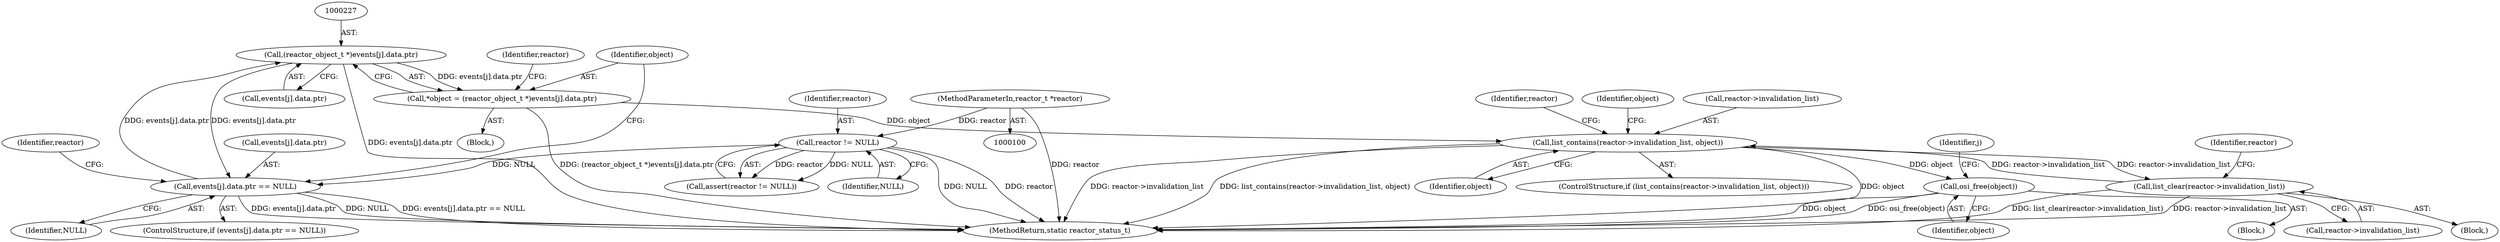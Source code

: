 digraph "0_Android_472271b153c5dc53c28beac55480a8d8434b2d5c_59@array" {
"1000226" [label="(Call,(reactor_object_t *)events[j].data.ptr)"];
"1000199" [label="(Call,events[j].data.ptr == NULL)"];
"1000226" [label="(Call,(reactor_object_t *)events[j].data.ptr)"];
"1000105" [label="(Call,reactor != NULL)"];
"1000101" [label="(MethodParameterIn,reactor_t *reactor)"];
"1000224" [label="(Call,*object = (reactor_object_t *)events[j].data.ptr)"];
"1000241" [label="(Call,list_contains(reactor->invalidation_list, object))"];
"1000139" [label="(Call,list_clear(reactor->invalidation_list))"];
"1000326" [label="(Call,osi_free(object))"];
"1000327" [label="(Identifier,object)"];
"1000197" [label="(Block,)"];
"1000139" [label="(Call,list_clear(reactor->invalidation_list))"];
"1000242" [label="(Call,reactor->invalidation_list)"];
"1000326" [label="(Call,osi_free(object))"];
"1000198" [label="(ControlStructure,if (events[j].data.ptr == NULL))"];
"1000250" [label="(Identifier,reactor)"];
"1000224" [label="(Call,*object = (reactor_object_t *)events[j].data.ptr)"];
"1000196" [label="(Identifier,j)"];
"1000335" [label="(MethodReturn,static reactor_status_t)"];
"1000212" [label="(Identifier,reactor)"];
"1000256" [label="(Identifier,object)"];
"1000225" [label="(Identifier,object)"];
"1000104" [label="(Call,assert(reactor != NULL))"];
"1000140" [label="(Call,reactor->invalidation_list)"];
"1000101" [label="(MethodParameterIn,reactor_t *reactor)"];
"1000200" [label="(Call,events[j].data.ptr)"];
"1000320" [label="(Block,)"];
"1000146" [label="(Identifier,reactor)"];
"1000245" [label="(Identifier,object)"];
"1000133" [label="(Block,)"];
"1000240" [label="(ControlStructure,if (list_contains(reactor->invalidation_list, object)))"];
"1000207" [label="(Identifier,NULL)"];
"1000107" [label="(Identifier,NULL)"];
"1000106" [label="(Identifier,reactor)"];
"1000228" [label="(Call,events[j].data.ptr)"];
"1000241" [label="(Call,list_contains(reactor->invalidation_list, object))"];
"1000238" [label="(Identifier,reactor)"];
"1000226" [label="(Call,(reactor_object_t *)events[j].data.ptr)"];
"1000105" [label="(Call,reactor != NULL)"];
"1000199" [label="(Call,events[j].data.ptr == NULL)"];
"1000226" -> "1000224"  [label="AST: "];
"1000226" -> "1000228"  [label="CFG: "];
"1000227" -> "1000226"  [label="AST: "];
"1000228" -> "1000226"  [label="AST: "];
"1000224" -> "1000226"  [label="CFG: "];
"1000226" -> "1000335"  [label="DDG: events[j].data.ptr"];
"1000226" -> "1000199"  [label="DDG: events[j].data.ptr"];
"1000226" -> "1000224"  [label="DDG: events[j].data.ptr"];
"1000199" -> "1000226"  [label="DDG: events[j].data.ptr"];
"1000199" -> "1000198"  [label="AST: "];
"1000199" -> "1000207"  [label="CFG: "];
"1000200" -> "1000199"  [label="AST: "];
"1000207" -> "1000199"  [label="AST: "];
"1000212" -> "1000199"  [label="CFG: "];
"1000225" -> "1000199"  [label="CFG: "];
"1000199" -> "1000335"  [label="DDG: events[j].data.ptr == NULL"];
"1000199" -> "1000335"  [label="DDG: events[j].data.ptr"];
"1000199" -> "1000335"  [label="DDG: NULL"];
"1000105" -> "1000199"  [label="DDG: NULL"];
"1000105" -> "1000104"  [label="AST: "];
"1000105" -> "1000107"  [label="CFG: "];
"1000106" -> "1000105"  [label="AST: "];
"1000107" -> "1000105"  [label="AST: "];
"1000104" -> "1000105"  [label="CFG: "];
"1000105" -> "1000335"  [label="DDG: NULL"];
"1000105" -> "1000335"  [label="DDG: reactor"];
"1000105" -> "1000104"  [label="DDG: reactor"];
"1000105" -> "1000104"  [label="DDG: NULL"];
"1000101" -> "1000105"  [label="DDG: reactor"];
"1000101" -> "1000100"  [label="AST: "];
"1000101" -> "1000335"  [label="DDG: reactor"];
"1000224" -> "1000197"  [label="AST: "];
"1000225" -> "1000224"  [label="AST: "];
"1000238" -> "1000224"  [label="CFG: "];
"1000224" -> "1000335"  [label="DDG: (reactor_object_t *)events[j].data.ptr"];
"1000224" -> "1000241"  [label="DDG: object"];
"1000241" -> "1000240"  [label="AST: "];
"1000241" -> "1000245"  [label="CFG: "];
"1000242" -> "1000241"  [label="AST: "];
"1000245" -> "1000241"  [label="AST: "];
"1000250" -> "1000241"  [label="CFG: "];
"1000256" -> "1000241"  [label="CFG: "];
"1000241" -> "1000335"  [label="DDG: object"];
"1000241" -> "1000335"  [label="DDG: reactor->invalidation_list"];
"1000241" -> "1000335"  [label="DDG: list_contains(reactor->invalidation_list, object)"];
"1000241" -> "1000139"  [label="DDG: reactor->invalidation_list"];
"1000139" -> "1000241"  [label="DDG: reactor->invalidation_list"];
"1000241" -> "1000326"  [label="DDG: object"];
"1000139" -> "1000133"  [label="AST: "];
"1000139" -> "1000140"  [label="CFG: "];
"1000140" -> "1000139"  [label="AST: "];
"1000146" -> "1000139"  [label="CFG: "];
"1000139" -> "1000335"  [label="DDG: list_clear(reactor->invalidation_list)"];
"1000139" -> "1000335"  [label="DDG: reactor->invalidation_list"];
"1000326" -> "1000320"  [label="AST: "];
"1000326" -> "1000327"  [label="CFG: "];
"1000327" -> "1000326"  [label="AST: "];
"1000196" -> "1000326"  [label="CFG: "];
"1000326" -> "1000335"  [label="DDG: osi_free(object)"];
"1000326" -> "1000335"  [label="DDG: object"];
}
